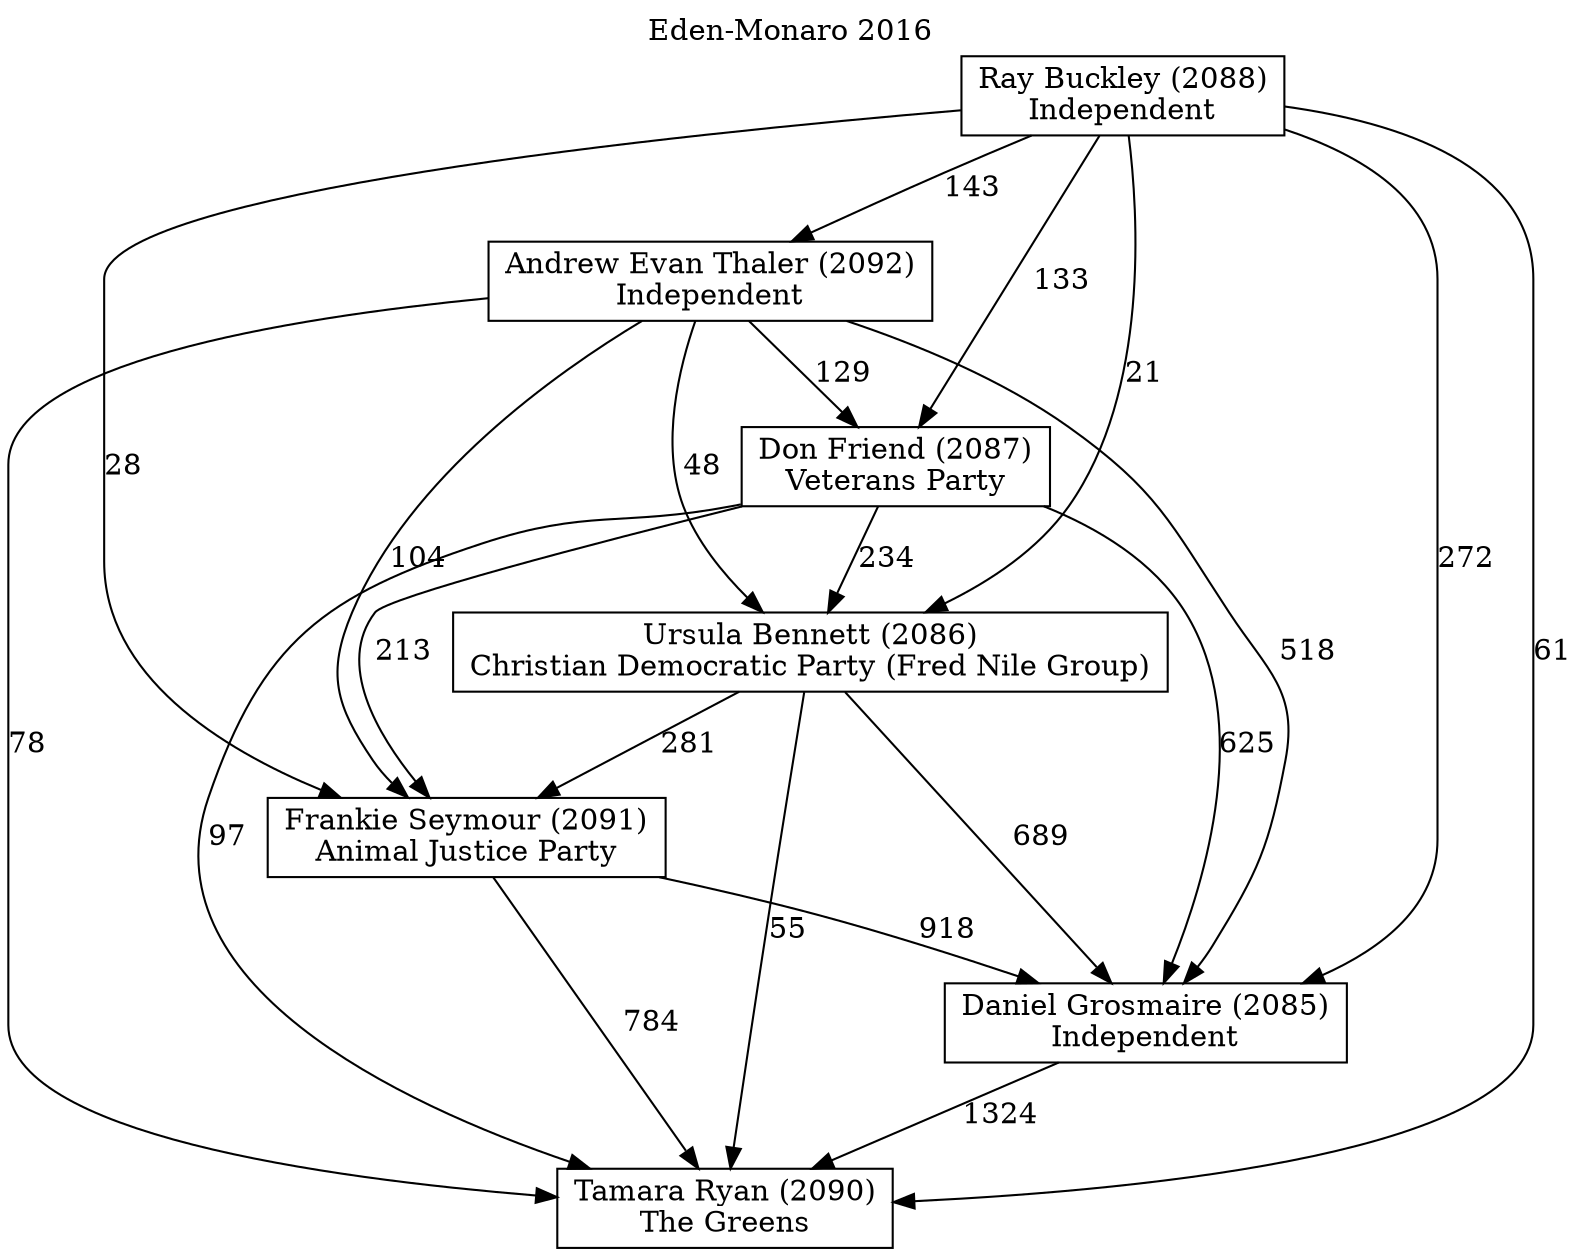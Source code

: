 // House preference flow
digraph "Tamara Ryan (2090)_Eden-Monaro_2016" {
	graph [label="Eden-Monaro 2016" labelloc=t mclimit=10]
	node [shape=box]
	"Frankie Seymour (2091)" [label="Frankie Seymour (2091)
Animal Justice Party"]
	"Daniel Grosmaire (2085)" [label="Daniel Grosmaire (2085)
Independent"]
	"Ursula Bennett (2086)" [label="Ursula Bennett (2086)
Christian Democratic Party (Fred Nile Group)"]
	"Ray Buckley (2088)" [label="Ray Buckley (2088)
Independent"]
	"Andrew Evan Thaler (2092)" [label="Andrew Evan Thaler (2092)
Independent"]
	"Don Friend (2087)" [label="Don Friend (2087)
Veterans Party"]
	"Tamara Ryan (2090)" [label="Tamara Ryan (2090)
The Greens"]
	"Don Friend (2087)" -> "Tamara Ryan (2090)" [label=97]
	"Ursula Bennett (2086)" -> "Frankie Seymour (2091)" [label=281]
	"Andrew Evan Thaler (2092)" -> "Tamara Ryan (2090)" [label=78]
	"Don Friend (2087)" -> "Ursula Bennett (2086)" [label=234]
	"Ray Buckley (2088)" -> "Ursula Bennett (2086)" [label=21]
	"Andrew Evan Thaler (2092)" -> "Don Friend (2087)" [label=129]
	"Andrew Evan Thaler (2092)" -> "Daniel Grosmaire (2085)" [label=518]
	"Ray Buckley (2088)" -> "Don Friend (2087)" [label=133]
	"Daniel Grosmaire (2085)" -> "Tamara Ryan (2090)" [label=1324]
	"Don Friend (2087)" -> "Frankie Seymour (2091)" [label=213]
	"Ursula Bennett (2086)" -> "Tamara Ryan (2090)" [label=55]
	"Ursula Bennett (2086)" -> "Daniel Grosmaire (2085)" [label=689]
	"Ray Buckley (2088)" -> "Frankie Seymour (2091)" [label=28]
	"Ray Buckley (2088)" -> "Tamara Ryan (2090)" [label=61]
	"Ray Buckley (2088)" -> "Andrew Evan Thaler (2092)" [label=143]
	"Frankie Seymour (2091)" -> "Tamara Ryan (2090)" [label=784]
	"Frankie Seymour (2091)" -> "Daniel Grosmaire (2085)" [label=918]
	"Andrew Evan Thaler (2092)" -> "Frankie Seymour (2091)" [label=104]
	"Andrew Evan Thaler (2092)" -> "Ursula Bennett (2086)" [label=48]
	"Ray Buckley (2088)" -> "Daniel Grosmaire (2085)" [label=272]
	"Don Friend (2087)" -> "Daniel Grosmaire (2085)" [label=625]
}

